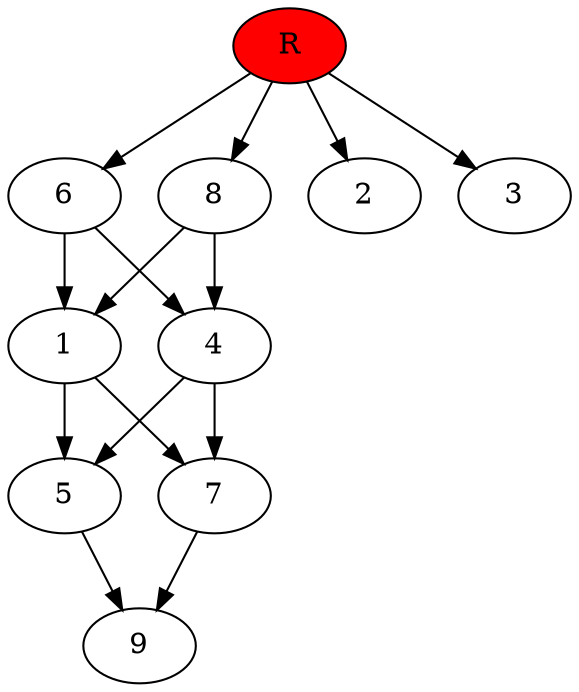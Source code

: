 digraph prb54389 {
	1
	2
	3
	4
	5
	6
	7
	8
	R [fillcolor="#ff0000" style=filled]
	1 -> 5
	1 -> 7
	4 -> 5
	4 -> 7
	5 -> 9
	6 -> 1
	6 -> 4
	7 -> 9
	8 -> 1
	8 -> 4
	R -> 2
	R -> 3
	R -> 6
	R -> 8
}
